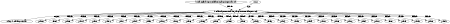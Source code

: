 digraph G {
size="3,3";
node [fontsize=7, fontname="Helvetica"];
edge [fontsize=7, fontname="Helvetica"];
node0 [label="Phylogenetic relationships of the North American chorus frogs (Pseudacris: Hylidae)", width=0.27433100247,height=0.27433100247];
node1 [label="Phylogeny-based delimitation of species boundaries and contact zones in the...", width=0.27433100247,height=0.27433100247];
node2 [label="E Moriarty", width=0.27433100247,height=0.27433100247];
node3 [label="Molecular Phylogenetics and Evolution", width=0.27433100247,height=0.27433100247];
node4 [label="AY291088", width=0.27433100247,height=0.27433100247];
node5 [label="AY291089", width=0.27433100247,height=0.27433100247];
node6 [label="AY291082", width=0.27433100247,height=0.27433100247];
node7 [label="AY291079", width=0.27433100247,height=0.27433100247];
node8 [label="AY291078", width=0.27433100247,height=0.27433100247];
node9 [label="AY291076", width=0.27433100247,height=0.27433100247];
node10 [label="AY291077", width=0.27433100247,height=0.27433100247];
node11 [label="AY291097", width=0.27433100247,height=0.27433100247];
node12 [label="AY291098", width=0.27433100247,height=0.27433100247];
node13 [label="AY291106", width=0.27433100247,height=0.27433100247];
node14 [label="AY291105", width=0.27433100247,height=0.27433100247];
node15 [label="AY291086", width=0.27433100247,height=0.27433100247];
node16 [label="AY291085", width=0.27433100247,height=0.27433100247];
node17 [label="AY291108", width=0.27433100247,height=0.27433100247];
node18 [label="AY291083", width=0.27433100247,height=0.27433100247];
node19 [label="AY291080", width=0.27433100247,height=0.27433100247];
node20 [label="AY291095", width=0.27433100247,height=0.27433100247];
node21 [label="AY291096", width=0.27433100247,height=0.27433100247];
node22 [label="AY291094", width=0.27433100247,height=0.27433100247];
node23 [label="AY291093", width=0.27433100247,height=0.27433100247];
node24 [label="AY291099", width=0.27433100247,height=0.27433100247];
node25 [label="AY291100", width=0.27433100247,height=0.27433100247];
node26 [label="AY291103", width=0.27433100247,height=0.27433100247];
node27 [label="AY291084", width=0.27433100247,height=0.27433100247];
node28 [label="AY291109", width=0.27433100247,height=0.27433100247];
node29 [label="AY291110", width=0.27433100247,height=0.27433100247];
node30 [label="AY291087", width=0.27433100247,height=0.27433100247];
node31 [label="AY291090", width=0.27433100247,height=0.27433100247];
node32 [label="AY291092", width=0.27433100247,height=0.27433100247];
node33 [label="AY291081", width=0.27433100247,height=0.27433100247];
node34 [label="AY291091", width=0.27433100247,height=0.27433100247];
node1 -> node0 [label="references"];
node2 -> node0 [label="creator"];
node0 -> node3 [label="is_part_of"];
node0 -> node4 [label="references"];
node0 -> node5 [label="references"];
node0 -> node6 [label="references"];
node0 -> node7 [label="references"];
node0 -> node8 [label="references"];
node0 -> node9 [label="references"];
node0 -> node10 [label="references"];
node0 -> node11 [label="references"];
node0 -> node12 [label="references"];
node0 -> node13 [label="references"];
node0 -> node14 [label="references"];
node0 -> node15 [label="references"];
node0 -> node16 [label="references"];
node0 -> node17 [label="references"];
node0 -> node18 [label="references"];
node0 -> node19 [label="references"];
node0 -> node20 [label="references"];
node0 -> node21 [label="references"];
node0 -> node22 [label="references"];
node0 -> node23 [label="references"];
node0 -> node24 [label="references"];
node0 -> node25 [label="references"];
node0 -> node26 [label="references"];
node0 -> node27 [label="references"];
node0 -> node28 [label="references"];
node0 -> node29 [label="references"];
node0 -> node30 [label="references"];
node0 -> node31 [label="references"];
node0 -> node32 [label="references"];
node0 -> node33 [label="references"];
node0 -> node34 [label="references"];
}

